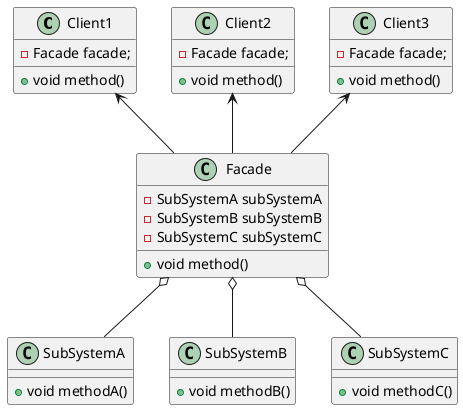 @startuml

Client1 <-- Facade
Client2 <-- Facade
Client3 <-- Facade

Facade o-- SubSystemA
Facade o-- SubSystemB
Facade o-- SubSystemC

class Client1 {
  -Facade facade;

  +void method()
}

class Client2 {
  -Facade facade;

  +void method()
}

class Client3 {
  -Facade facade;

  +void method()
}

class Facade {
  -SubSystemA subSystemA
  -SubSystemB subSystemB
  -SubSystemC subSystemC

  +void method()
}

class SubSystemA {
  +void methodA()
}

class SubSystemB {
  +void methodB()
}

class SubSystemC {
  +void methodC()
}

@enduml